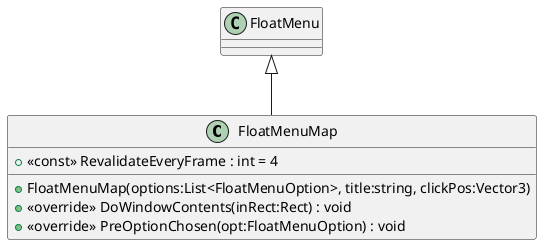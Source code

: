 @startuml
class FloatMenuMap {
    + <<const>> RevalidateEveryFrame : int = 4
    + FloatMenuMap(options:List<FloatMenuOption>, title:string, clickPos:Vector3)
    + <<override>> DoWindowContents(inRect:Rect) : void
    + <<override>> PreOptionChosen(opt:FloatMenuOption) : void
}
FloatMenu <|-- FloatMenuMap
@enduml

